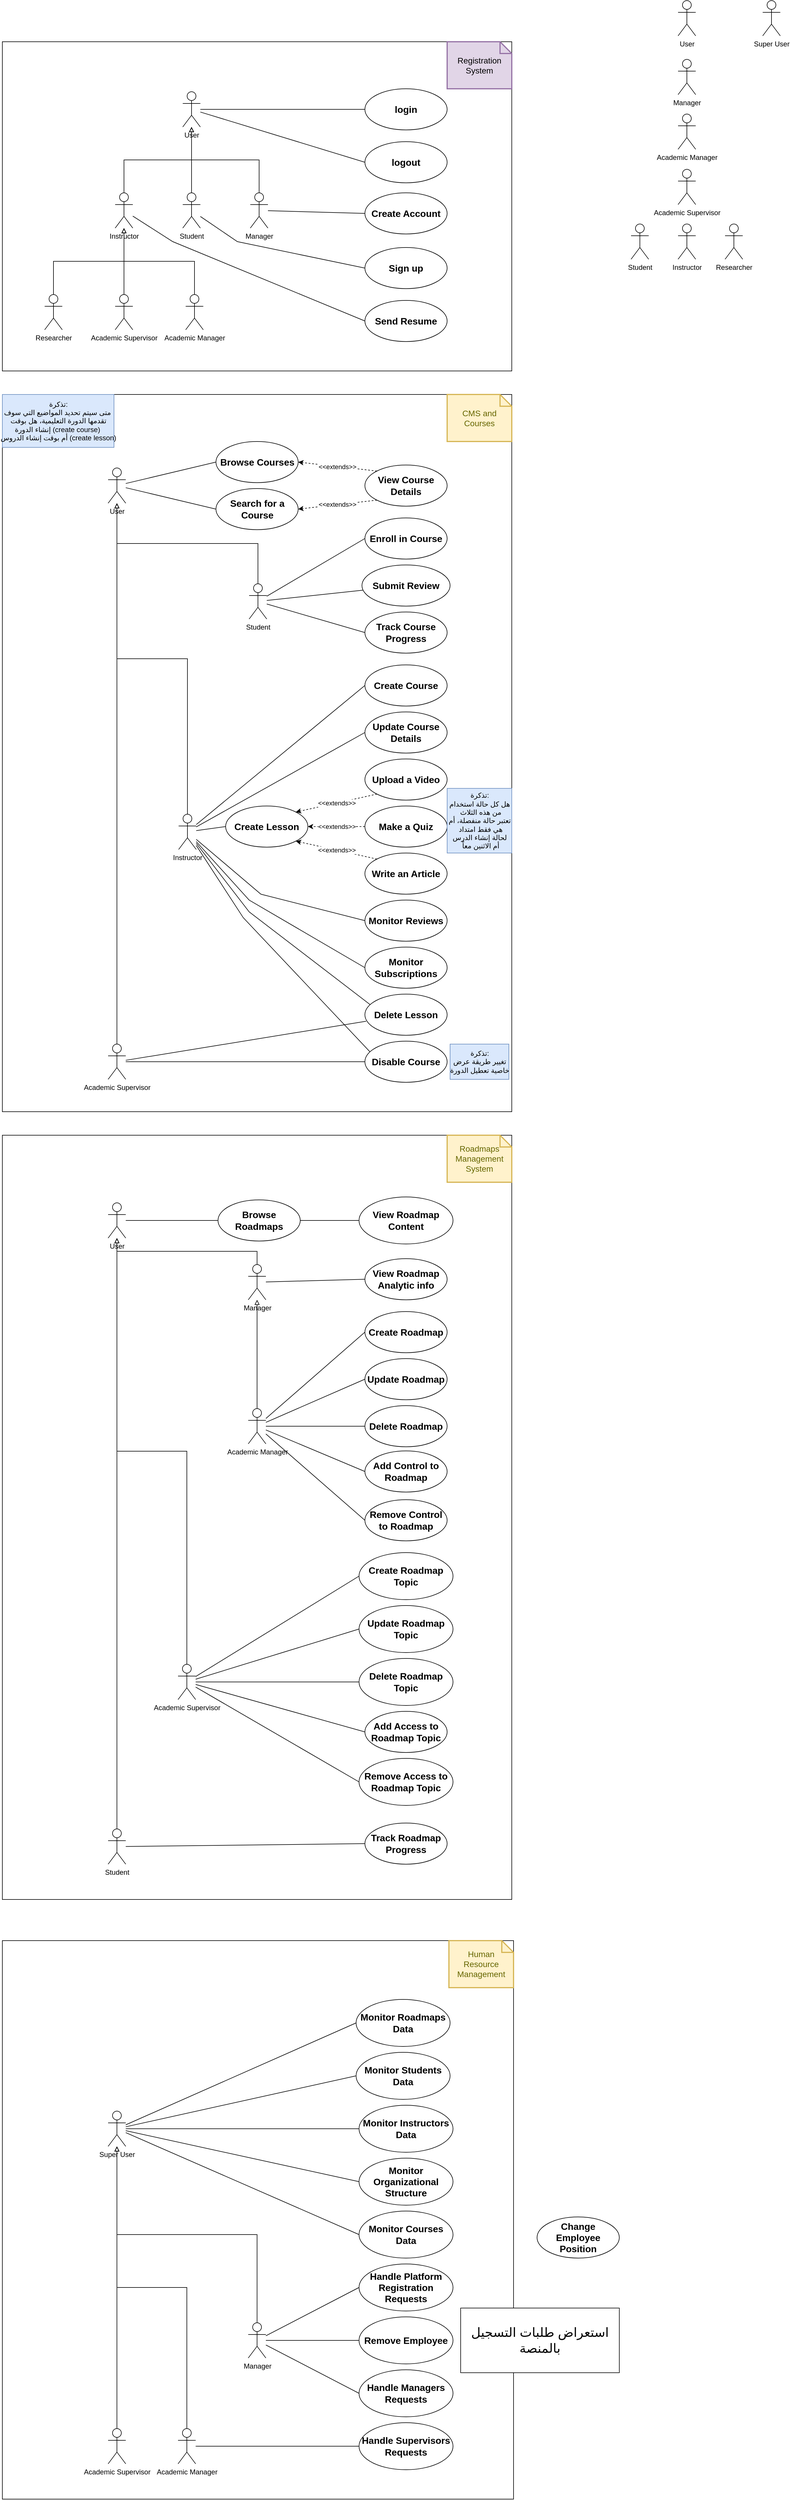 <mxfile version="24.5.5" type="github">
  <diagram name="Page-1" id="ULvkepZrze767ZOHFqph">
    <mxGraphModel dx="3283" dy="1362" grid="1" gridSize="10" guides="1" tooltips="1" connect="1" arrows="1" fold="1" page="1" pageScale="1" pageWidth="827" pageHeight="1169" math="0" shadow="0">
      <root>
        <mxCell id="0" />
        <mxCell id="1" parent="0" />
        <mxCell id="ZqFeVGlqoxZ3mJ63dnHJ-9" value="" style="rounded=0;whiteSpace=wrap;html=1;movable=1;resizable=1;rotatable=1;deletable=1;editable=1;locked=0;connectable=1;" parent="1" vertex="1">
          <mxGeometry x="-880" y="3020" width="867" height="1300" as="geometry" />
        </mxCell>
        <mxCell id="i_-3oUF3Cd-55Z9TrqPK-58" value="" style="rounded=0;whiteSpace=wrap;html=1;movable=1;resizable=1;rotatable=1;deletable=1;editable=1;locked=0;connectable=1;fillColor=none;" parent="1" vertex="1">
          <mxGeometry x="-880" y="1160" width="867" height="560" as="geometry" />
        </mxCell>
        <mxCell id="i_-3oUF3Cd-55Z9TrqPK-59" value="Academic Supervisor" style="shape=umlActor;verticalLabelPosition=bottom;verticalAlign=top;html=1;outlineConnect=0;" parent="1" vertex="1">
          <mxGeometry x="270" y="1377" width="30" height="60" as="geometry" />
        </mxCell>
        <mxCell id="i_-3oUF3Cd-55Z9TrqPK-35" value="login" style="ellipse;whiteSpace=wrap;html=1;fontSize=16;fontStyle=1;flipV=0;" parent="1" vertex="1">
          <mxGeometry x="-263" y="1240" width="140" height="70" as="geometry" />
        </mxCell>
        <mxCell id="i_-3oUF3Cd-55Z9TrqPK-37" value="Sign up" style="ellipse;whiteSpace=wrap;html=1;fontSize=16;fontStyle=1;flipV=0;" parent="1" vertex="1">
          <mxGeometry x="-263" y="1510" width="140" height="70" as="geometry" />
        </mxCell>
        <mxCell id="i_-3oUF3Cd-55Z9TrqPK-39" value="&lt;span data-lucid-content=&quot;{&amp;quot;t&amp;quot;:&amp;quot;Send Resume to Acadamic Manager&amp;quot;,&amp;quot;m&amp;quot;:[]}&quot; data-lucid-type=&quot;application/vnd.lucid.text&quot; style=&quot;font-size: 16px;&quot;&gt;&lt;span style=&quot;font-size: 16px;&quot;&gt;Send Resume&lt;/span&gt;&lt;/span&gt;" style="ellipse;whiteSpace=wrap;html=1;fontSize=16;fontStyle=1;flipV=0;" parent="1" vertex="1">
          <mxGeometry x="-263" y="1600" width="140" height="70" as="geometry" />
        </mxCell>
        <mxCell id="i_-3oUF3Cd-55Z9TrqPK-40" value="logout" style="ellipse;whiteSpace=wrap;html=1;fontSize=16;fontStyle=1;flipV=0;" parent="1" vertex="1">
          <mxGeometry x="-263" y="1330" width="140" height="70" as="geometry" />
        </mxCell>
        <mxCell id="i_-3oUF3Cd-55Z9TrqPK-64" value="Academic Manager" style="shape=umlActor;verticalLabelPosition=bottom;verticalAlign=top;html=1;outlineConnect=0;" parent="1" vertex="1">
          <mxGeometry x="270" y="1283" width="30" height="60" as="geometry" />
        </mxCell>
        <mxCell id="i_-3oUF3Cd-55Z9TrqPK-65" value="Manager" style="shape=umlActor;verticalLabelPosition=bottom;verticalAlign=top;html=1;outlineConnect=0;" parent="1" vertex="1">
          <mxGeometry x="270" y="1190" width="30" height="60" as="geometry" />
        </mxCell>
        <mxCell id="i_-3oUF3Cd-55Z9TrqPK-69" value="Registration System" style="shape=note;strokeWidth=2;fontSize=14;size=20;whiteSpace=wrap;html=1;fillColor=#e1d5e7;strokeColor=#9673a6;" parent="1" vertex="1">
          <mxGeometry x="-123" y="1160" width="110.0" height="80" as="geometry" />
        </mxCell>
        <mxCell id="DrciNlvIPTj5_Hs61lH6-8" style="edgeStyle=none;shape=connector;rounded=0;orthogonalLoop=1;jettySize=auto;html=1;labelBackgroundColor=default;strokeColor=default;align=center;verticalAlign=middle;fontFamily=Helvetica;fontSize=11;fontColor=default;endArrow=none;endFill=0;entryX=0;entryY=0.5;entryDx=0;entryDy=0;" parent="1" source="i_-3oUF3Cd-55Z9TrqPK-72" target="i_-3oUF3Cd-55Z9TrqPK-97" edge="1">
          <mxGeometry relative="1" as="geometry" />
        </mxCell>
        <mxCell id="DrciNlvIPTj5_Hs61lH6-19" style="edgeStyle=orthogonalEdgeStyle;shape=connector;rounded=0;orthogonalLoop=1;jettySize=auto;html=1;exitX=0.5;exitY=0;exitDx=0;exitDy=0;exitPerimeter=0;labelBackgroundColor=default;strokeColor=default;align=center;verticalAlign=middle;fontFamily=Helvetica;fontSize=11;fontColor=default;endArrow=block;endFill=0;" parent="1" source="i_-3oUF3Cd-55Z9TrqPK-72" target="DrciNlvIPTj5_Hs61lH6-2" edge="1">
          <mxGeometry relative="1" as="geometry" />
        </mxCell>
        <mxCell id="DrciNlvIPTj5_Hs61lH6-10" style="edgeStyle=none;shape=connector;rounded=0;orthogonalLoop=1;jettySize=auto;html=1;entryX=0;entryY=0.5;entryDx=0;entryDy=0;labelBackgroundColor=default;strokeColor=default;align=center;verticalAlign=middle;fontFamily=Helvetica;fontSize=11;fontColor=default;endArrow=none;endFill=0;" parent="1" source="i_-3oUF3Cd-55Z9TrqPK-74" target="i_-3oUF3Cd-55Z9TrqPK-39" edge="1">
          <mxGeometry relative="1" as="geometry">
            <Array as="points">
              <mxPoint x="-590" y="1500" />
            </Array>
          </mxGeometry>
        </mxCell>
        <mxCell id="DrciNlvIPTj5_Hs61lH6-17" style="edgeStyle=orthogonalEdgeStyle;shape=connector;rounded=0;orthogonalLoop=1;jettySize=auto;html=1;exitX=0.5;exitY=0;exitDx=0;exitDy=0;exitPerimeter=0;labelBackgroundColor=default;strokeColor=default;align=center;verticalAlign=middle;fontFamily=Helvetica;fontSize=11;fontColor=default;endArrow=block;endFill=0;" parent="1" source="i_-3oUF3Cd-55Z9TrqPK-74" target="DrciNlvIPTj5_Hs61lH6-2" edge="1">
          <mxGeometry relative="1" as="geometry" />
        </mxCell>
        <mxCell id="DrciNlvIPTj5_Hs61lH6-9" style="edgeStyle=none;shape=connector;rounded=0;orthogonalLoop=1;jettySize=auto;html=1;entryX=0;entryY=0.5;entryDx=0;entryDy=0;labelBackgroundColor=default;strokeColor=default;align=center;verticalAlign=middle;fontFamily=Helvetica;fontSize=11;fontColor=default;endArrow=none;endFill=0;" parent="1" source="i_-3oUF3Cd-55Z9TrqPK-76" target="i_-3oUF3Cd-55Z9TrqPK-37" edge="1">
          <mxGeometry relative="1" as="geometry">
            <Array as="points">
              <mxPoint x="-480" y="1500" />
            </Array>
          </mxGeometry>
        </mxCell>
        <mxCell id="DrciNlvIPTj5_Hs61lH6-18" style="edgeStyle=orthogonalEdgeStyle;shape=connector;rounded=0;orthogonalLoop=1;jettySize=auto;html=1;exitX=0.5;exitY=0;exitDx=0;exitDy=0;exitPerimeter=0;labelBackgroundColor=default;strokeColor=default;align=center;verticalAlign=middle;fontFamily=Helvetica;fontSize=11;fontColor=default;endArrow=block;endFill=0;" parent="1" source="i_-3oUF3Cd-55Z9TrqPK-76" target="DrciNlvIPTj5_Hs61lH6-2" edge="1">
          <mxGeometry relative="1" as="geometry" />
        </mxCell>
        <mxCell id="i_-3oUF3Cd-55Z9TrqPK-97" value="Create Account" style="ellipse;whiteSpace=wrap;html=1;fontSize=16;fontStyle=1;flipV=0;" parent="1" vertex="1">
          <mxGeometry x="-263" y="1417" width="140" height="70" as="geometry" />
        </mxCell>
        <mxCell id="DrciNlvIPTj5_Hs61lH6-1" value="User" style="shape=umlActor;verticalLabelPosition=bottom;verticalAlign=top;html=1;outlineConnect=0;" parent="1" vertex="1">
          <mxGeometry x="270" y="1090" width="30" height="60" as="geometry" />
        </mxCell>
        <mxCell id="DrciNlvIPTj5_Hs61lH6-5" style="rounded=0;orthogonalLoop=1;jettySize=auto;html=1;endArrow=none;endFill=0;" parent="1" source="DrciNlvIPTj5_Hs61lH6-2" target="i_-3oUF3Cd-55Z9TrqPK-35" edge="1">
          <mxGeometry relative="1" as="geometry" />
        </mxCell>
        <mxCell id="DrciNlvIPTj5_Hs61lH6-6" style="edgeStyle=none;shape=connector;rounded=0;orthogonalLoop=1;jettySize=auto;html=1;entryX=0;entryY=0.5;entryDx=0;entryDy=0;labelBackgroundColor=default;strokeColor=default;align=center;verticalAlign=middle;fontFamily=Helvetica;fontSize=11;fontColor=default;endArrow=none;endFill=0;" parent="1" source="DrciNlvIPTj5_Hs61lH6-2" target="i_-3oUF3Cd-55Z9TrqPK-40" edge="1">
          <mxGeometry relative="1" as="geometry" />
        </mxCell>
        <mxCell id="DrciNlvIPTj5_Hs61lH6-2" value="User" style="shape=umlActor;verticalLabelPosition=bottom;verticalAlign=top;html=1;outlineConnect=0;" parent="1" vertex="1">
          <mxGeometry x="-573" y="1245" width="30" height="60" as="geometry" />
        </mxCell>
        <mxCell id="DrciNlvIPTj5_Hs61lH6-4" style="edgeStyle=orthogonalEdgeStyle;rounded=0;orthogonalLoop=1;jettySize=auto;html=1;exitX=0.5;exitY=0;exitDx=0;exitDy=0;exitPerimeter=0;endArrow=block;endFill=0;" parent="1" source="i_-3oUF3Cd-55Z9TrqPK-75" target="i_-3oUF3Cd-55Z9TrqPK-74" edge="1">
          <mxGeometry relative="1" as="geometry" />
        </mxCell>
        <mxCell id="DrciNlvIPTj5_Hs61lH6-15" style="edgeStyle=orthogonalEdgeStyle;shape=connector;rounded=0;orthogonalLoop=1;jettySize=auto;html=1;exitX=0.5;exitY=0;exitDx=0;exitDy=0;exitPerimeter=0;labelBackgroundColor=default;strokeColor=default;align=center;verticalAlign=middle;fontFamily=Helvetica;fontSize=11;fontColor=default;endArrow=block;endFill=0;" parent="1" source="i_-3oUF3Cd-55Z9TrqPK-71" target="i_-3oUF3Cd-55Z9TrqPK-74" edge="1">
          <mxGeometry relative="1" as="geometry" />
        </mxCell>
        <mxCell id="DrciNlvIPTj5_Hs61lH6-16" style="edgeStyle=orthogonalEdgeStyle;shape=connector;rounded=0;orthogonalLoop=1;jettySize=auto;html=1;exitX=0.5;exitY=0;exitDx=0;exitDy=0;exitPerimeter=0;labelBackgroundColor=default;strokeColor=default;align=center;verticalAlign=middle;fontFamily=Helvetica;fontSize=11;fontColor=default;endArrow=block;endFill=0;" parent="1" source="i_-3oUF3Cd-55Z9TrqPK-70" target="i_-3oUF3Cd-55Z9TrqPK-74" edge="1">
          <mxGeometry relative="1" as="geometry" />
        </mxCell>
        <mxCell id="DrciNlvIPTj5_Hs61lH6-20" value="" style="group" parent="1" vertex="1" connectable="0">
          <mxGeometry x="-808" y="1590" width="270" height="60" as="geometry" />
        </mxCell>
        <mxCell id="i_-3oUF3Cd-55Z9TrqPK-70" value="Academic Supervisor" style="shape=umlActor;verticalLabelPosition=bottom;verticalAlign=top;html=1;outlineConnect=0;" parent="DrciNlvIPTj5_Hs61lH6-20" vertex="1">
          <mxGeometry x="120" width="30" height="60" as="geometry" />
        </mxCell>
        <mxCell id="i_-3oUF3Cd-55Z9TrqPK-71" value="Academic Manager" style="shape=umlActor;verticalLabelPosition=bottom;verticalAlign=top;html=1;outlineConnect=0;" parent="DrciNlvIPTj5_Hs61lH6-20" vertex="1">
          <mxGeometry x="240" width="30" height="60" as="geometry" />
        </mxCell>
        <mxCell id="i_-3oUF3Cd-55Z9TrqPK-75" value="Researcher" style="shape=umlActor;verticalLabelPosition=bottom;verticalAlign=top;html=1;outlineConnect=0;" parent="DrciNlvIPTj5_Hs61lH6-20" vertex="1">
          <mxGeometry width="30" height="60" as="geometry" />
        </mxCell>
        <mxCell id="i_-3oUF3Cd-55Z9TrqPK-72" value="Manager" style="shape=umlActor;verticalLabelPosition=bottom;verticalAlign=top;html=1;outlineConnect=0;" parent="1" vertex="1">
          <mxGeometry x="-458" y="1417" width="30" height="60" as="geometry" />
        </mxCell>
        <mxCell id="i_-3oUF3Cd-55Z9TrqPK-74" value="Instructor" style="shape=umlActor;verticalLabelPosition=bottom;verticalAlign=top;html=1;outlineConnect=0;" parent="1" vertex="1">
          <mxGeometry x="-688" y="1417" width="30" height="60" as="geometry" />
        </mxCell>
        <mxCell id="i_-3oUF3Cd-55Z9TrqPK-76" value="Student" style="shape=umlActor;verticalLabelPosition=bottom;verticalAlign=top;html=1;outlineConnect=0;" parent="1" vertex="1">
          <mxGeometry x="-573" y="1417" width="30" height="60" as="geometry" />
        </mxCell>
        <mxCell id="Thxcj-0kOySwmjmrB6FI-1" value="" style="rounded=0;whiteSpace=wrap;html=1;movable=1;resizable=1;rotatable=1;deletable=1;editable=1;locked=0;connectable=1;" parent="1" vertex="1">
          <mxGeometry x="-880" y="1760" width="867" height="1220" as="geometry" />
        </mxCell>
        <mxCell id="Thxcj-0kOySwmjmrB6FI-2" value="CMS and Courses" style="shape=note;strokeWidth=2;fontSize=14;size=20;whiteSpace=wrap;html=1;fillColor=#fff2cc;strokeColor=#d6b656;fontColor=#666600;" parent="1" vertex="1">
          <mxGeometry x="-123" y="1760" width="110.0" height="80" as="geometry" />
        </mxCell>
        <mxCell id="Thxcj-0kOySwmjmrB6FI-16" style="rounded=0;orthogonalLoop=1;jettySize=auto;html=1;entryX=0;entryY=0.5;entryDx=0;entryDy=0;endArrow=none;endFill=0;" parent="1" source="Thxcj-0kOySwmjmrB6FI-3" target="Thxcj-0kOySwmjmrB6FI-5" edge="1">
          <mxGeometry relative="1" as="geometry" />
        </mxCell>
        <mxCell id="Thxcj-0kOySwmjmrB6FI-18" style="edgeStyle=none;shape=connector;rounded=0;orthogonalLoop=1;jettySize=auto;html=1;entryX=0;entryY=0.5;entryDx=0;entryDy=0;labelBackgroundColor=default;strokeColor=default;align=center;verticalAlign=middle;fontFamily=Helvetica;fontSize=11;fontColor=default;endArrow=none;endFill=0;" parent="1" source="Thxcj-0kOySwmjmrB6FI-3" target="Thxcj-0kOySwmjmrB6FI-8" edge="1">
          <mxGeometry relative="1" as="geometry" />
        </mxCell>
        <mxCell id="Thxcj-0kOySwmjmrB6FI-3" value="User" style="shape=umlActor;verticalLabelPosition=bottom;verticalAlign=top;html=1;outlineConnect=0;" parent="1" vertex="1">
          <mxGeometry x="-700" y="1885" width="30" height="60" as="geometry" />
        </mxCell>
        <mxCell id="i_-3oUF3Cd-55Z9TrqPK-61" value="Instructor" style="shape=umlActor;verticalLabelPosition=bottom;verticalAlign=top;html=1;outlineConnect=0;" parent="1" vertex="1">
          <mxGeometry x="270" y="1470" width="30" height="60" as="geometry" />
        </mxCell>
        <mxCell id="i_-3oUF3Cd-55Z9TrqPK-62" value="Researcher" style="shape=umlActor;verticalLabelPosition=bottom;verticalAlign=top;html=1;outlineConnect=0;" parent="1" vertex="1">
          <mxGeometry x="350" y="1470" width="30" height="60" as="geometry" />
        </mxCell>
        <mxCell id="i_-3oUF3Cd-55Z9TrqPK-63" value="Student" style="shape=umlActor;verticalLabelPosition=bottom;verticalAlign=top;html=1;outlineConnect=0;" parent="1" vertex="1">
          <mxGeometry x="190" y="1470" width="30" height="60" as="geometry" />
        </mxCell>
        <mxCell id="Thxcj-0kOySwmjmrB6FI-7" style="edgeStyle=elbowEdgeStyle;rounded=0;orthogonalLoop=1;jettySize=auto;html=1;endArrow=block;endFill=0;elbow=vertical;" parent="1" source="Thxcj-0kOySwmjmrB6FI-4" target="Thxcj-0kOySwmjmrB6FI-3" edge="1">
          <mxGeometry relative="1" as="geometry" />
        </mxCell>
        <mxCell id="Thxcj-0kOySwmjmrB6FI-21" style="edgeStyle=none;shape=connector;rounded=0;orthogonalLoop=1;jettySize=auto;html=1;entryX=0;entryY=0.5;entryDx=0;entryDy=0;labelBackgroundColor=default;strokeColor=default;align=center;verticalAlign=middle;fontFamily=Helvetica;fontSize=11;fontColor=default;endArrow=none;endFill=0;" parent="1" source="Thxcj-0kOySwmjmrB6FI-4" target="Thxcj-0kOySwmjmrB6FI-11" edge="1">
          <mxGeometry relative="1" as="geometry" />
        </mxCell>
        <mxCell id="Thxcj-0kOySwmjmrB6FI-22" style="edgeStyle=none;shape=connector;rounded=0;orthogonalLoop=1;jettySize=auto;html=1;labelBackgroundColor=default;strokeColor=default;align=center;verticalAlign=middle;fontFamily=Helvetica;fontSize=11;fontColor=default;endArrow=none;endFill=0;" parent="1" source="Thxcj-0kOySwmjmrB6FI-4" target="Thxcj-0kOySwmjmrB6FI-13" edge="1">
          <mxGeometry relative="1" as="geometry" />
        </mxCell>
        <mxCell id="Thxcj-0kOySwmjmrB6FI-23" style="edgeStyle=none;shape=connector;rounded=0;orthogonalLoop=1;jettySize=auto;html=1;entryX=0;entryY=0.5;entryDx=0;entryDy=0;labelBackgroundColor=default;strokeColor=default;align=center;verticalAlign=middle;fontFamily=Helvetica;fontSize=11;fontColor=default;endArrow=none;endFill=0;" parent="1" source="Thxcj-0kOySwmjmrB6FI-4" target="Thxcj-0kOySwmjmrB6FI-12" edge="1">
          <mxGeometry relative="1" as="geometry" />
        </mxCell>
        <mxCell id="Thxcj-0kOySwmjmrB6FI-4" value="Student" style="shape=umlActor;verticalLabelPosition=bottom;verticalAlign=top;html=1;outlineConnect=0;" parent="1" vertex="1">
          <mxGeometry x="-460" y="2082" width="30" height="60" as="geometry" />
        </mxCell>
        <mxCell id="Thxcj-0kOySwmjmrB6FI-24" value="&amp;lt;&amp;lt;extends&amp;gt;&amp;gt;" style="edgeStyle=none;shape=connector;rounded=0;orthogonalLoop=1;jettySize=auto;html=1;exitX=0;exitY=1;exitDx=0;exitDy=0;entryX=1;entryY=0.5;entryDx=0;entryDy=0;labelBackgroundColor=default;strokeColor=default;align=center;verticalAlign=middle;fontFamily=Helvetica;fontSize=11;fontColor=default;endArrow=classic;endFill=1;dashed=1;" parent="1" source="Thxcj-0kOySwmjmrB6FI-9" target="Thxcj-0kOySwmjmrB6FI-8" edge="1">
          <mxGeometry relative="1" as="geometry" />
        </mxCell>
        <mxCell id="Thxcj-0kOySwmjmrB6FI-25" value="&amp;lt;&amp;lt;extends&amp;gt;&amp;gt;" style="edgeStyle=none;shape=connector;rounded=0;orthogonalLoop=1;jettySize=auto;html=1;exitX=0;exitY=0;exitDx=0;exitDy=0;entryX=1;entryY=0.5;entryDx=0;entryDy=0;labelBackgroundColor=default;strokeColor=default;align=center;verticalAlign=middle;fontFamily=Helvetica;fontSize=11;fontColor=default;endArrow=classic;endFill=1;dashed=1;startArrow=none;startFill=0;" parent="1" source="Thxcj-0kOySwmjmrB6FI-9" target="Thxcj-0kOySwmjmrB6FI-5" edge="1">
          <mxGeometry relative="1" as="geometry" />
        </mxCell>
        <mxCell id="Thxcj-0kOySwmjmrB6FI-9" value="View Course Details" style="ellipse;whiteSpace=wrap;html=1;fontSize=16;fontStyle=1;flipV=0;" parent="1" vertex="1">
          <mxGeometry x="-263" y="1880" width="140" height="70" as="geometry" />
        </mxCell>
        <mxCell id="Thxcj-0kOySwmjmrB6FI-11" value="Enroll in Course" style="ellipse;whiteSpace=wrap;html=1;fontSize=16;fontStyle=1;flipV=0;" parent="1" vertex="1">
          <mxGeometry x="-263" y="1970" width="140" height="70" as="geometry" />
        </mxCell>
        <mxCell id="Thxcj-0kOySwmjmrB6FI-12" value="Track Course Progress" style="ellipse;whiteSpace=wrap;html=1;fontSize=16;fontStyle=1;flipV=0;" parent="1" vertex="1">
          <mxGeometry x="-263" y="2130" width="140" height="70" as="geometry" />
        </mxCell>
        <mxCell id="Thxcj-0kOySwmjmrB6FI-13" value="Submit Review" style="ellipse;whiteSpace=wrap;html=1;fontSize=16;fontStyle=1;flipV=0;" parent="1" vertex="1">
          <mxGeometry x="-268" y="2050" width="150" height="70" as="geometry" />
        </mxCell>
        <mxCell id="Thxcj-0kOySwmjmrB6FI-27" value="Track Roadmap Progress" style="ellipse;whiteSpace=wrap;html=1;fontSize=16;fontStyle=1;flipV=0;" parent="1" vertex="1">
          <mxGeometry x="-263" y="4190" width="140" height="70" as="geometry" />
        </mxCell>
        <mxCell id="Thxcj-0kOySwmjmrB6FI-5" value="Browse Courses" style="ellipse;whiteSpace=wrap;html=1;fontSize=16;fontStyle=1;flipV=0;" parent="1" vertex="1">
          <mxGeometry x="-516.5" y="1840" width="140" height="70" as="geometry" />
        </mxCell>
        <mxCell id="Thxcj-0kOySwmjmrB6FI-6" value="Browse Roadmaps" style="ellipse;whiteSpace=wrap;html=1;fontSize=16;fontStyle=1;flipV=0;" parent="1" vertex="1">
          <mxGeometry x="-513" y="3130" width="140" height="70" as="geometry" />
        </mxCell>
        <mxCell id="Thxcj-0kOySwmjmrB6FI-8" value="Search for a Course" style="ellipse;whiteSpace=wrap;html=1;fontSize=16;fontStyle=1;flipV=0;" parent="1" vertex="1">
          <mxGeometry x="-516.5" y="1920" width="140" height="70" as="geometry" />
        </mxCell>
        <mxCell id="ZqFeVGlqoxZ3mJ63dnHJ-30" style="edgeStyle=none;rounded=0;orthogonalLoop=1;jettySize=auto;html=1;exitX=0;exitY=0.5;exitDx=0;exitDy=0;entryX=1;entryY=0.5;entryDx=0;entryDy=0;strokeColor=default;align=center;verticalAlign=middle;fontFamily=Helvetica;fontSize=11;fontColor=default;labelBackgroundColor=default;endArrow=none;endFill=0;" parent="1" source="Thxcj-0kOySwmjmrB6FI-10" target="Thxcj-0kOySwmjmrB6FI-6" edge="1">
          <mxGeometry relative="1" as="geometry" />
        </mxCell>
        <mxCell id="Thxcj-0kOySwmjmrB6FI-10" value="View Roadmap Content" style="ellipse;whiteSpace=wrap;html=1;fontSize=16;fontStyle=1;flipV=0;" parent="1" vertex="1">
          <mxGeometry x="-273" y="3125" width="160" height="80" as="geometry" />
        </mxCell>
        <mxCell id="SsyNwTXFl7cwY3cagVeU-4" style="edgeStyle=elbowEdgeStyle;rounded=0;orthogonalLoop=1;jettySize=auto;html=1;endArrow=block;endFill=0;elbow=vertical;" parent="1" source="SsyNwTXFl7cwY3cagVeU-2" target="Thxcj-0kOySwmjmrB6FI-3" edge="1">
          <mxGeometry relative="1" as="geometry" />
        </mxCell>
        <mxCell id="SsyNwTXFl7cwY3cagVeU-14" style="edgeStyle=none;rounded=0;orthogonalLoop=1;jettySize=auto;html=1;entryX=0;entryY=0.5;entryDx=0;entryDy=0;strokeColor=default;align=center;verticalAlign=middle;fontFamily=Helvetica;fontSize=11;fontColor=default;labelBackgroundColor=default;endArrow=none;endFill=0;" parent="1" source="SsyNwTXFl7cwY3cagVeU-2" target="SsyNwTXFl7cwY3cagVeU-5" edge="1">
          <mxGeometry relative="1" as="geometry" />
        </mxCell>
        <mxCell id="SsyNwTXFl7cwY3cagVeU-15" style="edgeStyle=none;rounded=0;orthogonalLoop=1;jettySize=auto;html=1;entryX=0;entryY=0.5;entryDx=0;entryDy=0;strokeColor=default;align=center;verticalAlign=middle;fontFamily=Helvetica;fontSize=11;fontColor=default;labelBackgroundColor=default;endArrow=none;endFill=0;" parent="1" source="SsyNwTXFl7cwY3cagVeU-2" target="SsyNwTXFl7cwY3cagVeU-6" edge="1">
          <mxGeometry relative="1" as="geometry" />
        </mxCell>
        <mxCell id="SsyNwTXFl7cwY3cagVeU-16" style="edgeStyle=none;rounded=0;orthogonalLoop=1;jettySize=auto;html=1;entryX=0;entryY=0.5;entryDx=0;entryDy=0;strokeColor=default;align=center;verticalAlign=middle;fontFamily=Helvetica;fontSize=11;fontColor=default;labelBackgroundColor=default;endArrow=none;endFill=0;" parent="1" source="SsyNwTXFl7cwY3cagVeU-2" target="SsyNwTXFl7cwY3cagVeU-8" edge="1">
          <mxGeometry relative="1" as="geometry" />
        </mxCell>
        <mxCell id="SsyNwTXFl7cwY3cagVeU-23" style="edgeStyle=none;rounded=0;orthogonalLoop=1;jettySize=auto;html=1;entryX=0.079;entryY=0.278;entryDx=0;entryDy=0;strokeColor=default;align=center;verticalAlign=middle;fontFamily=Helvetica;fontSize=11;fontColor=default;labelBackgroundColor=default;endArrow=none;endFill=0;entryPerimeter=0;" parent="1" source="SsyNwTXFl7cwY3cagVeU-2" target="SsyNwTXFl7cwY3cagVeU-21" edge="1">
          <mxGeometry relative="1" as="geometry">
            <Array as="points">
              <mxPoint x="-460" y="2640" />
            </Array>
          </mxGeometry>
        </mxCell>
        <mxCell id="SsyNwTXFl7cwY3cagVeU-24" style="edgeStyle=none;rounded=0;orthogonalLoop=1;jettySize=auto;html=1;entryX=0.064;entryY=0.264;entryDx=0;entryDy=0;strokeColor=default;align=center;verticalAlign=middle;fontFamily=Helvetica;fontSize=11;fontColor=default;labelBackgroundColor=default;endArrow=none;endFill=0;entryPerimeter=0;" parent="1" source="SsyNwTXFl7cwY3cagVeU-2" target="SsyNwTXFl7cwY3cagVeU-22" edge="1">
          <mxGeometry relative="1" as="geometry">
            <Array as="points">
              <mxPoint x="-470" y="2650" />
            </Array>
          </mxGeometry>
        </mxCell>
        <mxCell id="e3IZbAAoqiBYLZkuRrg6-1" style="rounded=0;orthogonalLoop=1;jettySize=auto;html=1;entryX=0;entryY=0.5;entryDx=0;entryDy=0;endArrow=none;endFill=0;" parent="1" source="SsyNwTXFl7cwY3cagVeU-2" target="oZLNIOdMeCVHFcoXMiUh-12" edge="1">
          <mxGeometry relative="1" as="geometry">
            <Array as="points">
              <mxPoint x="-460" y="2620" />
            </Array>
          </mxGeometry>
        </mxCell>
        <mxCell id="e3IZbAAoqiBYLZkuRrg6-2" style="edgeStyle=none;rounded=0;orthogonalLoop=1;jettySize=auto;html=1;entryX=0;entryY=0.5;entryDx=0;entryDy=0;strokeColor=default;align=center;verticalAlign=middle;fontFamily=Helvetica;fontSize=11;fontColor=default;labelBackgroundColor=default;endArrow=none;endFill=0;" parent="1" source="SsyNwTXFl7cwY3cagVeU-2" target="oZLNIOdMeCVHFcoXMiUh-13" edge="1">
          <mxGeometry relative="1" as="geometry">
            <Array as="points">
              <mxPoint x="-440" y="2610" />
            </Array>
          </mxGeometry>
        </mxCell>
        <mxCell id="SsyNwTXFl7cwY3cagVeU-2" value="Instructor" style="shape=umlActor;verticalLabelPosition=bottom;verticalAlign=top;html=1;outlineConnect=0;container=0;" parent="1" vertex="1">
          <mxGeometry x="-580" y="2474" width="30" height="60" as="geometry" />
        </mxCell>
        <mxCell id="SsyNwTXFl7cwY3cagVeU-8" value="Create Lesson" style="ellipse;whiteSpace=wrap;html=1;fontSize=16;fontStyle=1;flipV=0;" parent="1" vertex="1">
          <mxGeometry x="-500" y="2460" width="140" height="70" as="geometry" />
        </mxCell>
        <mxCell id="SsyNwTXFl7cwY3cagVeU-5" value="Create Course" style="ellipse;whiteSpace=wrap;html=1;fontSize=16;fontStyle=1;flipV=0;" parent="1" vertex="1">
          <mxGeometry x="-263" y="2220" width="140" height="70" as="geometry" />
        </mxCell>
        <mxCell id="SsyNwTXFl7cwY3cagVeU-6" value="Update Course Details" style="ellipse;whiteSpace=wrap;html=1;fontSize=16;fontStyle=1;flipV=0;" parent="1" vertex="1">
          <mxGeometry x="-263" y="2300" width="140" height="70" as="geometry" />
        </mxCell>
        <mxCell id="SsyNwTXFl7cwY3cagVeU-7" value="Upload a Video" style="ellipse;whiteSpace=wrap;html=1;fontSize=16;fontStyle=1;flipV=0;" parent="1" vertex="1">
          <mxGeometry x="-263" y="2380" width="140" height="70" as="geometry" />
        </mxCell>
        <mxCell id="SsyNwTXFl7cwY3cagVeU-9" value="Make a Quiz" style="ellipse;whiteSpace=wrap;html=1;fontSize=16;fontStyle=1;flipV=0;" parent="1" vertex="1">
          <mxGeometry x="-263" y="2460" width="140" height="70" as="geometry" />
        </mxCell>
        <mxCell id="SsyNwTXFl7cwY3cagVeU-10" value="Write an Article" style="ellipse;whiteSpace=wrap;html=1;fontSize=16;fontStyle=1;flipV=0;" parent="1" vertex="1">
          <mxGeometry x="-263" y="2540" width="140" height="70" as="geometry" />
        </mxCell>
        <mxCell id="SsyNwTXFl7cwY3cagVeU-11" value="&amp;lt;&amp;lt;extends&amp;gt;&amp;gt;" style="rounded=0;orthogonalLoop=1;jettySize=auto;html=1;exitX=0;exitY=1;exitDx=0;exitDy=0;entryX=1;entryY=0;entryDx=0;entryDy=0;endArrow=classic;endFill=1;dashed=1;" parent="1" source="SsyNwTXFl7cwY3cagVeU-7" target="SsyNwTXFl7cwY3cagVeU-8" edge="1">
          <mxGeometry relative="1" as="geometry" />
        </mxCell>
        <mxCell id="SsyNwTXFl7cwY3cagVeU-12" value="&amp;lt;&amp;lt;extends&amp;gt;&amp;gt;" style="edgeStyle=none;rounded=0;orthogonalLoop=1;jettySize=auto;html=1;exitX=0;exitY=0.5;exitDx=0;exitDy=0;entryX=1;entryY=0.5;entryDx=0;entryDy=0;strokeColor=default;align=center;verticalAlign=middle;fontFamily=Helvetica;fontSize=11;fontColor=default;labelBackgroundColor=default;endArrow=classic;endFill=1;dashed=1;" parent="1" source="SsyNwTXFl7cwY3cagVeU-9" target="SsyNwTXFl7cwY3cagVeU-8" edge="1">
          <mxGeometry x="-0.005" relative="1" as="geometry">
            <mxPoint as="offset" />
          </mxGeometry>
        </mxCell>
        <mxCell id="SsyNwTXFl7cwY3cagVeU-13" value="&amp;lt;&amp;lt;extends&amp;gt;&amp;gt;" style="edgeStyle=none;rounded=0;orthogonalLoop=1;jettySize=auto;html=1;exitX=0;exitY=0;exitDx=0;exitDy=0;entryX=1;entryY=1;entryDx=0;entryDy=0;strokeColor=default;align=center;verticalAlign=middle;fontFamily=Helvetica;fontSize=11;fontColor=default;labelBackgroundColor=default;endArrow=classic;endFill=1;dashed=1;" parent="1" source="SsyNwTXFl7cwY3cagVeU-10" target="SsyNwTXFl7cwY3cagVeU-8" edge="1">
          <mxGeometry relative="1" as="geometry" />
        </mxCell>
        <mxCell id="SsyNwTXFl7cwY3cagVeU-21" value="Delete Lesson" style="ellipse;whiteSpace=wrap;html=1;fontSize=16;fontStyle=1;flipV=0;" parent="1" vertex="1">
          <mxGeometry x="-263" y="2780" width="140" height="70" as="geometry" />
        </mxCell>
        <mxCell id="SsyNwTXFl7cwY3cagVeU-22" value="Disable Course" style="ellipse;whiteSpace=wrap;html=1;fontSize=16;fontStyle=1;flipV=0;" parent="1" vertex="1">
          <mxGeometry x="-263" y="2860" width="140" height="70" as="geometry" />
        </mxCell>
        <mxCell id="ZqFeVGlqoxZ3mJ63dnHJ-1" value="تذكرة:&lt;br&gt;متى سيتم تحديد المواضيع التي سوف&amp;nbsp;&lt;div&gt;تقدمها الدورة التعليمية، هل بوقت&lt;/div&gt;&lt;div&gt;&lt;span style=&quot;background-color: initial;&quot;&gt;إنشاء الدورة (create course)&amp;nbsp;&lt;br&gt;أم بوقت إنشاء الدروس (create lesson)&lt;/span&gt;&lt;/div&gt;" style="text;html=1;align=center;verticalAlign=middle;resizable=0;points=[];autosize=1;strokeColor=#6c8ebf;fillColor=#dae8fc;" parent="1" vertex="1">
          <mxGeometry x="-880" y="1760" width="190" height="90" as="geometry" />
        </mxCell>
        <mxCell id="ZqFeVGlqoxZ3mJ63dnHJ-2" value="تذكرة:&lt;br&gt;تغيير طريقة عرض &lt;br&gt;خاصية&amp;nbsp;تعطيل الدورة" style="text;html=1;align=center;verticalAlign=middle;resizable=0;points=[];autosize=1;strokeColor=#6c8ebf;fillColor=#dae8fc;" parent="1" vertex="1">
          <mxGeometry x="-118" y="2865" width="100" height="60" as="geometry" />
        </mxCell>
        <mxCell id="ZqFeVGlqoxZ3mJ63dnHJ-5" style="edgeStyle=orthogonalEdgeStyle;rounded=0;orthogonalLoop=1;jettySize=auto;html=1;entryX=0;entryY=0.5;entryDx=0;entryDy=0;endArrow=none;endFill=0;" parent="1" source="ZqFeVGlqoxZ3mJ63dnHJ-4" target="SsyNwTXFl7cwY3cagVeU-22" edge="1">
          <mxGeometry relative="1" as="geometry" />
        </mxCell>
        <mxCell id="ZqFeVGlqoxZ3mJ63dnHJ-6" style="edgeStyle=elbowEdgeStyle;rounded=0;orthogonalLoop=1;jettySize=auto;html=1;endArrow=block;endFill=0;elbow=vertical;" parent="1" source="ZqFeVGlqoxZ3mJ63dnHJ-4" target="Thxcj-0kOySwmjmrB6FI-3" edge="1">
          <mxGeometry relative="1" as="geometry" />
        </mxCell>
        <mxCell id="ZqFeVGlqoxZ3mJ63dnHJ-4" value="Academic Supervisor" style="shape=umlActor;verticalLabelPosition=bottom;verticalAlign=top;html=1;outlineConnect=0;" parent="1" vertex="1">
          <mxGeometry x="-700" y="2865" width="30" height="60" as="geometry" />
        </mxCell>
        <mxCell id="ZqFeVGlqoxZ3mJ63dnHJ-7" value="تذكرة:&lt;br&gt;هل كل حالة استخدام&lt;br&gt;&amp;nbsp;من هذه الثلاث&lt;br&gt;تعتبر حالة&amp;nbsp;منفصلة، أم&lt;br&gt;&amp;nbsp;هي فقط امتداد&lt;br&gt;لحالة إنشاء الدرس&lt;br&gt;&amp;nbsp;أم&amp;nbsp;الاثنين معاً" style="text;html=1;align=center;verticalAlign=middle;resizable=0;points=[];autosize=1;strokeColor=#6c8ebf;fillColor=#dae8fc;" parent="1" vertex="1">
          <mxGeometry x="-123" y="2430" width="110" height="110" as="geometry" />
        </mxCell>
        <mxCell id="ZqFeVGlqoxZ3mJ63dnHJ-8" value="Roadmaps Management System" style="shape=note;strokeWidth=2;fontSize=14;size=20;whiteSpace=wrap;html=1;fillColor=#fff2cc;strokeColor=#d6b656;fontColor=#666600;" parent="1" vertex="1">
          <mxGeometry x="-123" y="3020" width="110.0" height="80" as="geometry" />
        </mxCell>
        <mxCell id="ZqFeVGlqoxZ3mJ63dnHJ-28" style="rounded=0;orthogonalLoop=1;jettySize=auto;html=1;endArrow=none;endFill=0;" parent="1" source="ZqFeVGlqoxZ3mJ63dnHJ-10" target="Thxcj-0kOySwmjmrB6FI-6" edge="1">
          <mxGeometry relative="1" as="geometry" />
        </mxCell>
        <mxCell id="ZqFeVGlqoxZ3mJ63dnHJ-10" value="User" style="shape=umlActor;verticalLabelPosition=bottom;verticalAlign=top;html=1;outlineConnect=0;" parent="1" vertex="1">
          <mxGeometry x="-700" y="3135" width="30" height="60" as="geometry" />
        </mxCell>
        <mxCell id="ZqFeVGlqoxZ3mJ63dnHJ-11" value="Create Roadmap" style="ellipse;whiteSpace=wrap;html=1;fontSize=16;fontStyle=1;flipV=0;" parent="1" vertex="1">
          <mxGeometry x="-263" y="3320" width="140" height="70" as="geometry" />
        </mxCell>
        <mxCell id="ZqFeVGlqoxZ3mJ63dnHJ-12" value="Delete Roadmap" style="ellipse;whiteSpace=wrap;html=1;fontSize=16;fontStyle=1;flipV=0;" parent="1" vertex="1">
          <mxGeometry x="-263" y="3480" width="140" height="70" as="geometry" />
        </mxCell>
        <mxCell id="ZqFeVGlqoxZ3mJ63dnHJ-13" value="Update Roadmap" style="ellipse;whiteSpace=wrap;html=1;fontSize=16;fontStyle=1;flipV=0;" parent="1" vertex="1">
          <mxGeometry x="-263" y="3400" width="140" height="70" as="geometry" />
        </mxCell>
        <mxCell id="ZqFeVGlqoxZ3mJ63dnHJ-19" value="Update Roadmap Topic" style="ellipse;whiteSpace=wrap;html=1;fontSize=16;fontStyle=1;flipV=0;" parent="1" vertex="1">
          <mxGeometry x="-273" y="3820" width="160" height="80" as="geometry" />
        </mxCell>
        <mxCell id="ZqFeVGlqoxZ3mJ63dnHJ-20" value="Create Roadmap Topic" style="ellipse;whiteSpace=wrap;html=1;fontSize=16;fontStyle=1;flipV=0;" parent="1" vertex="1">
          <mxGeometry x="-273" y="3730" width="160" height="80" as="geometry" />
        </mxCell>
        <mxCell id="ZqFeVGlqoxZ3mJ63dnHJ-21" value="Delete Roadmap Topic" style="ellipse;whiteSpace=wrap;html=1;fontSize=16;fontStyle=1;flipV=0;" parent="1" vertex="1">
          <mxGeometry x="-273" y="3910" width="160" height="80" as="geometry" />
        </mxCell>
        <mxCell id="ZqFeVGlqoxZ3mJ63dnHJ-22" value="Add Control to Roadmap" style="ellipse;whiteSpace=wrap;html=1;fontSize=16;fontStyle=1;flipV=0;" parent="1" vertex="1">
          <mxGeometry x="-263" y="3557" width="140" height="70" as="geometry" />
        </mxCell>
        <mxCell id="ZqFeVGlqoxZ3mJ63dnHJ-23" value="Remove Control to Roadmap" style="ellipse;whiteSpace=wrap;html=1;fontSize=16;fontStyle=1;flipV=0;" parent="1" vertex="1">
          <mxGeometry x="-263" y="3640" width="140" height="70" as="geometry" />
        </mxCell>
        <mxCell id="ZqFeVGlqoxZ3mJ63dnHJ-24" value="Add Access to Roadmap Topic" style="ellipse;whiteSpace=wrap;html=1;fontSize=16;fontStyle=1;flipV=0;" parent="1" vertex="1">
          <mxGeometry x="-263" y="4000" width="140" height="70" as="geometry" />
        </mxCell>
        <mxCell id="ZqFeVGlqoxZ3mJ63dnHJ-26" value="Remove Access to Roadmap Topic" style="ellipse;whiteSpace=wrap;html=1;fontSize=16;fontStyle=1;flipV=0;" parent="1" vertex="1">
          <mxGeometry x="-273" y="4080" width="160" height="80" as="geometry" />
        </mxCell>
        <mxCell id="ZqFeVGlqoxZ3mJ63dnHJ-27" value="View Roadmap Analytic info" style="ellipse;whiteSpace=wrap;html=1;fontSize=16;fontStyle=1;flipV=0;" parent="1" vertex="1">
          <mxGeometry x="-263" y="3230" width="140" height="70" as="geometry" />
        </mxCell>
        <mxCell id="ZqFeVGlqoxZ3mJ63dnHJ-32" style="edgeStyle=none;rounded=0;orthogonalLoop=1;jettySize=auto;html=1;entryX=0;entryY=0.5;entryDx=0;entryDy=0;strokeColor=default;align=center;verticalAlign=middle;fontFamily=Helvetica;fontSize=11;fontColor=default;labelBackgroundColor=default;endArrow=none;endFill=0;" parent="1" source="ZqFeVGlqoxZ3mJ63dnHJ-31" target="Thxcj-0kOySwmjmrB6FI-27" edge="1">
          <mxGeometry relative="1" as="geometry" />
        </mxCell>
        <mxCell id="ZqFeVGlqoxZ3mJ63dnHJ-54" style="edgeStyle=elbowEdgeStyle;rounded=0;orthogonalLoop=1;jettySize=auto;elbow=vertical;html=1;strokeColor=default;align=center;verticalAlign=middle;fontFamily=Helvetica;fontSize=11;fontColor=default;labelBackgroundColor=default;endArrow=block;endFill=0;" parent="1" source="ZqFeVGlqoxZ3mJ63dnHJ-31" target="ZqFeVGlqoxZ3mJ63dnHJ-10" edge="1">
          <mxGeometry relative="1" as="geometry" />
        </mxCell>
        <mxCell id="ZqFeVGlqoxZ3mJ63dnHJ-31" value="Student" style="shape=umlActor;verticalLabelPosition=bottom;verticalAlign=top;html=1;outlineConnect=0;" parent="1" vertex="1">
          <mxGeometry x="-700" y="4200" width="30" height="60" as="geometry" />
        </mxCell>
        <mxCell id="ZqFeVGlqoxZ3mJ63dnHJ-36" style="edgeStyle=none;rounded=0;orthogonalLoop=1;jettySize=auto;html=1;entryX=0;entryY=0.5;entryDx=0;entryDy=0;strokeColor=default;align=center;verticalAlign=middle;fontFamily=Helvetica;fontSize=11;fontColor=default;labelBackgroundColor=default;endArrow=none;endFill=0;" parent="1" source="ZqFeVGlqoxZ3mJ63dnHJ-34" target="ZqFeVGlqoxZ3mJ63dnHJ-11" edge="1">
          <mxGeometry relative="1" as="geometry" />
        </mxCell>
        <mxCell id="ZqFeVGlqoxZ3mJ63dnHJ-37" style="edgeStyle=none;rounded=0;orthogonalLoop=1;jettySize=auto;html=1;entryX=0;entryY=0.5;entryDx=0;entryDy=0;strokeColor=default;align=center;verticalAlign=middle;fontFamily=Helvetica;fontSize=11;fontColor=default;labelBackgroundColor=default;endArrow=none;endFill=0;" parent="1" source="ZqFeVGlqoxZ3mJ63dnHJ-34" target="ZqFeVGlqoxZ3mJ63dnHJ-13" edge="1">
          <mxGeometry relative="1" as="geometry" />
        </mxCell>
        <mxCell id="ZqFeVGlqoxZ3mJ63dnHJ-38" style="edgeStyle=none;rounded=0;orthogonalLoop=1;jettySize=auto;html=1;entryX=0;entryY=0.5;entryDx=0;entryDy=0;strokeColor=default;align=center;verticalAlign=middle;fontFamily=Helvetica;fontSize=11;fontColor=default;labelBackgroundColor=default;endArrow=none;endFill=0;" parent="1" source="ZqFeVGlqoxZ3mJ63dnHJ-34" target="ZqFeVGlqoxZ3mJ63dnHJ-12" edge="1">
          <mxGeometry relative="1" as="geometry" />
        </mxCell>
        <mxCell id="ZqFeVGlqoxZ3mJ63dnHJ-39" style="edgeStyle=none;rounded=0;orthogonalLoop=1;jettySize=auto;html=1;entryX=0;entryY=0.5;entryDx=0;entryDy=0;strokeColor=default;align=center;verticalAlign=middle;fontFamily=Helvetica;fontSize=11;fontColor=default;labelBackgroundColor=default;endArrow=none;endFill=0;" parent="1" source="ZqFeVGlqoxZ3mJ63dnHJ-34" target="ZqFeVGlqoxZ3mJ63dnHJ-22" edge="1">
          <mxGeometry relative="1" as="geometry" />
        </mxCell>
        <mxCell id="ZqFeVGlqoxZ3mJ63dnHJ-40" style="edgeStyle=none;rounded=0;orthogonalLoop=1;jettySize=auto;html=1;entryX=0;entryY=0.5;entryDx=0;entryDy=0;strokeColor=default;align=center;verticalAlign=middle;fontFamily=Helvetica;fontSize=11;fontColor=default;labelBackgroundColor=default;endArrow=none;endFill=0;" parent="1" source="ZqFeVGlqoxZ3mJ63dnHJ-34" target="ZqFeVGlqoxZ3mJ63dnHJ-23" edge="1">
          <mxGeometry relative="1" as="geometry" />
        </mxCell>
        <mxCell id="ZqFeVGlqoxZ3mJ63dnHJ-51" style="edgeStyle=elbowEdgeStyle;rounded=0;orthogonalLoop=1;jettySize=auto;html=1;strokeColor=default;align=center;verticalAlign=middle;fontFamily=Helvetica;fontSize=11;fontColor=default;labelBackgroundColor=default;endArrow=block;endFill=0;elbow=vertical;" parent="1" source="ZqFeVGlqoxZ3mJ63dnHJ-34" target="ZqFeVGlqoxZ3mJ63dnHJ-48" edge="1">
          <mxGeometry relative="1" as="geometry" />
        </mxCell>
        <mxCell id="ZqFeVGlqoxZ3mJ63dnHJ-34" value="Academic Manager" style="shape=umlActor;verticalLabelPosition=bottom;verticalAlign=top;html=1;outlineConnect=0;" parent="1" vertex="1">
          <mxGeometry x="-461.5" y="3485" width="30" height="60" as="geometry" />
        </mxCell>
        <mxCell id="ZqFeVGlqoxZ3mJ63dnHJ-42" style="edgeStyle=none;rounded=0;orthogonalLoop=1;jettySize=auto;html=1;entryX=0;entryY=0.5;entryDx=0;entryDy=0;strokeColor=default;align=center;verticalAlign=middle;fontFamily=Helvetica;fontSize=11;fontColor=default;labelBackgroundColor=default;endArrow=none;endFill=0;" parent="1" source="ZqFeVGlqoxZ3mJ63dnHJ-35" target="ZqFeVGlqoxZ3mJ63dnHJ-20" edge="1">
          <mxGeometry relative="1" as="geometry" />
        </mxCell>
        <mxCell id="ZqFeVGlqoxZ3mJ63dnHJ-43" style="edgeStyle=none;rounded=0;orthogonalLoop=1;jettySize=auto;html=1;entryX=0;entryY=0.5;entryDx=0;entryDy=0;strokeColor=default;align=center;verticalAlign=middle;fontFamily=Helvetica;fontSize=11;fontColor=default;labelBackgroundColor=default;endArrow=none;endFill=0;" parent="1" source="ZqFeVGlqoxZ3mJ63dnHJ-35" target="ZqFeVGlqoxZ3mJ63dnHJ-19" edge="1">
          <mxGeometry relative="1" as="geometry" />
        </mxCell>
        <mxCell id="ZqFeVGlqoxZ3mJ63dnHJ-44" style="edgeStyle=none;rounded=0;orthogonalLoop=1;jettySize=auto;html=1;entryX=0;entryY=0.5;entryDx=0;entryDy=0;strokeColor=default;align=center;verticalAlign=middle;fontFamily=Helvetica;fontSize=11;fontColor=default;labelBackgroundColor=default;endArrow=none;endFill=0;" parent="1" source="ZqFeVGlqoxZ3mJ63dnHJ-35" target="ZqFeVGlqoxZ3mJ63dnHJ-21" edge="1">
          <mxGeometry relative="1" as="geometry" />
        </mxCell>
        <mxCell id="ZqFeVGlqoxZ3mJ63dnHJ-45" style="edgeStyle=none;rounded=0;orthogonalLoop=1;jettySize=auto;html=1;entryX=0;entryY=0.5;entryDx=0;entryDy=0;strokeColor=default;align=center;verticalAlign=middle;fontFamily=Helvetica;fontSize=11;fontColor=default;labelBackgroundColor=default;endArrow=none;endFill=0;" parent="1" source="ZqFeVGlqoxZ3mJ63dnHJ-35" target="ZqFeVGlqoxZ3mJ63dnHJ-24" edge="1">
          <mxGeometry relative="1" as="geometry" />
        </mxCell>
        <mxCell id="ZqFeVGlqoxZ3mJ63dnHJ-46" style="edgeStyle=none;rounded=0;orthogonalLoop=1;jettySize=auto;html=1;entryX=0;entryY=0.5;entryDx=0;entryDy=0;strokeColor=default;align=center;verticalAlign=middle;fontFamily=Helvetica;fontSize=11;fontColor=default;labelBackgroundColor=default;endArrow=none;endFill=0;" parent="1" source="ZqFeVGlqoxZ3mJ63dnHJ-35" target="ZqFeVGlqoxZ3mJ63dnHJ-26" edge="1">
          <mxGeometry relative="1" as="geometry" />
        </mxCell>
        <mxCell id="ZqFeVGlqoxZ3mJ63dnHJ-53" style="edgeStyle=elbowEdgeStyle;rounded=0;orthogonalLoop=1;jettySize=auto;elbow=vertical;html=1;strokeColor=default;align=center;verticalAlign=middle;fontFamily=Helvetica;fontSize=11;fontColor=default;labelBackgroundColor=default;endArrow=block;endFill=0;" parent="1" source="ZqFeVGlqoxZ3mJ63dnHJ-35" target="ZqFeVGlqoxZ3mJ63dnHJ-10" edge="1">
          <mxGeometry relative="1" as="geometry" />
        </mxCell>
        <mxCell id="ZqFeVGlqoxZ3mJ63dnHJ-35" value="Academic Supervisor" style="shape=umlActor;verticalLabelPosition=bottom;verticalAlign=top;html=1;outlineConnect=0;" parent="1" vertex="1">
          <mxGeometry x="-581" y="3920" width="30" height="60" as="geometry" />
        </mxCell>
        <mxCell id="ZqFeVGlqoxZ3mJ63dnHJ-49" style="edgeStyle=none;rounded=0;orthogonalLoop=1;jettySize=auto;html=1;entryX=0;entryY=0.5;entryDx=0;entryDy=0;strokeColor=default;align=center;verticalAlign=middle;fontFamily=Helvetica;fontSize=11;fontColor=default;labelBackgroundColor=default;endArrow=none;endFill=0;" parent="1" source="ZqFeVGlqoxZ3mJ63dnHJ-48" target="ZqFeVGlqoxZ3mJ63dnHJ-27" edge="1">
          <mxGeometry relative="1" as="geometry" />
        </mxCell>
        <mxCell id="ZqFeVGlqoxZ3mJ63dnHJ-52" style="edgeStyle=elbowEdgeStyle;rounded=0;orthogonalLoop=1;jettySize=auto;elbow=vertical;html=1;exitX=0.5;exitY=0;exitDx=0;exitDy=0;exitPerimeter=0;strokeColor=default;align=center;verticalAlign=middle;fontFamily=Helvetica;fontSize=11;fontColor=default;labelBackgroundColor=default;endArrow=block;endFill=0;" parent="1" source="ZqFeVGlqoxZ3mJ63dnHJ-48" target="ZqFeVGlqoxZ3mJ63dnHJ-10" edge="1">
          <mxGeometry relative="1" as="geometry" />
        </mxCell>
        <mxCell id="ZqFeVGlqoxZ3mJ63dnHJ-48" value="Manager" style="shape=umlActor;verticalLabelPosition=bottom;verticalAlign=top;html=1;outlineConnect=0;" parent="1" vertex="1">
          <mxGeometry x="-461.5" y="3240" width="30" height="60" as="geometry" />
        </mxCell>
        <mxCell id="VIDyAYDc4VbOiu-m2-pE-1" value="" style="rounded=0;whiteSpace=wrap;html=1;movable=1;resizable=1;rotatable=1;deletable=1;editable=1;locked=0;connectable=1;" parent="1" vertex="1">
          <mxGeometry x="-880" y="4390" width="870" height="950" as="geometry" />
        </mxCell>
        <mxCell id="VIDyAYDc4VbOiu-m2-pE-8" style="edgeStyle=orthogonalEdgeStyle;shape=connector;rounded=0;orthogonalLoop=1;jettySize=auto;html=1;exitX=0.5;exitY=0;exitDx=0;exitDy=0;exitPerimeter=0;labelBackgroundColor=default;strokeColor=default;align=center;verticalAlign=middle;fontFamily=Helvetica;fontSize=11;fontColor=default;endArrow=block;endFill=0;" parent="1" edge="1">
          <mxGeometry relative="1" as="geometry">
            <mxPoint x="557" y="1839" as="sourcePoint" />
          </mxGeometry>
        </mxCell>
        <mxCell id="VIDyAYDc4VbOiu-m2-pE-51" value="Human Resource Management" style="shape=note;strokeWidth=2;fontSize=14;size=20;whiteSpace=wrap;html=1;fillColor=#fff2cc;strokeColor=#d6b656;fontColor=#666600;" parent="1" vertex="1">
          <mxGeometry x="-120" y="4390" width="110.0" height="80" as="geometry" />
        </mxCell>
        <mxCell id="VIDyAYDc4VbOiu-m2-pE-56" value="Change Employee Position" style="ellipse;whiteSpace=wrap;html=1;fontSize=16;fontStyle=1;flipV=0;" parent="1" vertex="1">
          <mxGeometry x="30" y="4860" width="140" height="70" as="geometry" />
        </mxCell>
        <mxCell id="oZLNIOdMeCVHFcoXMiUh-12" value="Monitor Subscriptions" style="ellipse;whiteSpace=wrap;html=1;fontSize=16;fontStyle=1;flipV=0;" parent="1" vertex="1">
          <mxGeometry x="-263" y="2700" width="140" height="70" as="geometry" />
        </mxCell>
        <mxCell id="oZLNIOdMeCVHFcoXMiUh-13" value="Monitor Reviews" style="ellipse;whiteSpace=wrap;html=1;fontSize=16;fontStyle=1;flipV=0;" parent="1" vertex="1">
          <mxGeometry x="-263" y="2620" width="140" height="70" as="geometry" />
        </mxCell>
        <mxCell id="oZLNIOdMeCVHFcoXMiUh-20" value="Handle Supervisors Requests" style="ellipse;whiteSpace=wrap;html=1;fontSize=16;fontStyle=1;flipV=0;" parent="1" vertex="1">
          <mxGeometry x="-273" y="5210" width="160" height="80" as="geometry" />
        </mxCell>
        <mxCell id="oZLNIOdMeCVHFcoXMiUh-32" style="edgeStyle=none;rounded=0;orthogonalLoop=1;jettySize=auto;html=1;entryX=0;entryY=0.5;entryDx=0;entryDy=0;strokeColor=default;align=center;verticalAlign=middle;fontFamily=Helvetica;fontSize=11;fontColor=default;labelBackgroundColor=default;endArrow=none;endFill=0;" parent="1" source="oZLNIOdMeCVHFcoXMiUh-21" target="oZLNIOdMeCVHFcoXMiUh-18" edge="1">
          <mxGeometry relative="1" as="geometry" />
        </mxCell>
        <mxCell id="oZLNIOdMeCVHFcoXMiUh-33" style="edgeStyle=none;rounded=0;orthogonalLoop=1;jettySize=auto;html=1;entryX=0;entryY=0.5;entryDx=0;entryDy=0;strokeColor=default;align=center;verticalAlign=middle;fontFamily=Helvetica;fontSize=11;fontColor=default;labelBackgroundColor=default;endArrow=none;endFill=0;" parent="1" source="oZLNIOdMeCVHFcoXMiUh-21" target="oZLNIOdMeCVHFcoXMiUh-19" edge="1">
          <mxGeometry relative="1" as="geometry" />
        </mxCell>
        <mxCell id="oZLNIOdMeCVHFcoXMiUh-36" style="edgeStyle=none;rounded=0;orthogonalLoop=1;jettySize=auto;html=1;entryX=0;entryY=0.5;entryDx=0;entryDy=0;strokeColor=default;align=center;verticalAlign=middle;fontFamily=Helvetica;fontSize=11;fontColor=default;labelBackgroundColor=default;endArrow=none;endFill=0;" parent="1" source="oZLNIOdMeCVHFcoXMiUh-21" target="oZLNIOdMeCVHFcoXMiUh-17" edge="1">
          <mxGeometry relative="1" as="geometry" />
        </mxCell>
        <mxCell id="oZLNIOdMeCVHFcoXMiUh-49" style="edgeStyle=orthogonalEdgeStyle;rounded=0;orthogonalLoop=1;jettySize=auto;html=1;exitX=0.5;exitY=0;exitDx=0;exitDy=0;exitPerimeter=0;strokeColor=default;align=center;verticalAlign=middle;fontFamily=Helvetica;fontSize=11;fontColor=default;labelBackgroundColor=default;endArrow=block;endFill=0;" parent="1" source="oZLNIOdMeCVHFcoXMiUh-21" target="oZLNIOdMeCVHFcoXMiUh-27" edge="1">
          <mxGeometry relative="1" as="geometry" />
        </mxCell>
        <mxCell id="oZLNIOdMeCVHFcoXMiUh-21" value="Manager" style="shape=umlActor;verticalLabelPosition=bottom;verticalAlign=top;html=1;outlineConnect=0;" parent="1" vertex="1">
          <mxGeometry x="-461.5" y="5040" width="30" height="60" as="geometry" />
        </mxCell>
        <mxCell id="oZLNIOdMeCVHFcoXMiUh-44" style="edgeStyle=none;rounded=0;orthogonalLoop=1;jettySize=auto;html=1;entryX=0;entryY=0.5;entryDx=0;entryDy=0;strokeColor=default;align=center;verticalAlign=middle;fontFamily=Helvetica;fontSize=11;fontColor=default;labelBackgroundColor=default;endArrow=none;endFill=0;" parent="1" source="oZLNIOdMeCVHFcoXMiUh-24" target="oZLNIOdMeCVHFcoXMiUh-20" edge="1">
          <mxGeometry relative="1" as="geometry" />
        </mxCell>
        <mxCell id="oZLNIOdMeCVHFcoXMiUh-48" style="edgeStyle=orthogonalEdgeStyle;rounded=0;orthogonalLoop=1;jettySize=auto;html=1;exitX=0.5;exitY=0;exitDx=0;exitDy=0;exitPerimeter=0;strokeColor=default;align=center;verticalAlign=middle;fontFamily=Helvetica;fontSize=11;fontColor=default;labelBackgroundColor=default;endArrow=block;endFill=0;" parent="1" source="oZLNIOdMeCVHFcoXMiUh-24" target="oZLNIOdMeCVHFcoXMiUh-27" edge="1">
          <mxGeometry relative="1" as="geometry" />
        </mxCell>
        <mxCell id="oZLNIOdMeCVHFcoXMiUh-24" value="Academic Manager" style="shape=umlActor;verticalLabelPosition=bottom;verticalAlign=top;html=1;outlineConnect=0;" parent="1" vertex="1">
          <mxGeometry x="-581" y="5220" width="30" height="60" as="geometry" />
        </mxCell>
        <mxCell id="oZLNIOdMeCVHFcoXMiUh-50" style="edgeStyle=orthogonalEdgeStyle;rounded=0;orthogonalLoop=1;jettySize=auto;html=1;exitX=0.5;exitY=0;exitDx=0;exitDy=0;exitPerimeter=0;strokeColor=default;align=center;verticalAlign=middle;fontFamily=Helvetica;fontSize=11;fontColor=default;labelBackgroundColor=default;endArrow=block;endFill=0;" parent="1" source="oZLNIOdMeCVHFcoXMiUh-25" target="oZLNIOdMeCVHFcoXMiUh-27" edge="1">
          <mxGeometry relative="1" as="geometry" />
        </mxCell>
        <mxCell id="oZLNIOdMeCVHFcoXMiUh-25" value="Academic Supervisor" style="shape=umlActor;verticalLabelPosition=bottom;verticalAlign=top;html=1;outlineConnect=0;" parent="1" vertex="1">
          <mxGeometry x="-700" y="5220" width="30" height="60" as="geometry" />
        </mxCell>
        <mxCell id="oZLNIOdMeCVHFcoXMiUh-26" value="Super User" style="shape=umlActor;verticalLabelPosition=bottom;verticalAlign=top;html=1;outlineConnect=0;" parent="1" vertex="1">
          <mxGeometry x="414" y="1090" width="30" height="60" as="geometry" />
        </mxCell>
        <mxCell id="oZLNIOdMeCVHFcoXMiUh-37" style="edgeStyle=none;rounded=0;orthogonalLoop=1;jettySize=auto;html=1;entryX=0;entryY=0.5;entryDx=0;entryDy=0;strokeColor=default;align=center;verticalAlign=middle;fontFamily=Helvetica;fontSize=11;fontColor=default;labelBackgroundColor=default;endArrow=none;endFill=0;" parent="1" source="oZLNIOdMeCVHFcoXMiUh-27" target="oZLNIOdMeCVHFcoXMiUh-1" edge="1">
          <mxGeometry relative="1" as="geometry" />
        </mxCell>
        <mxCell id="oZLNIOdMeCVHFcoXMiUh-38" style="edgeStyle=none;rounded=0;orthogonalLoop=1;jettySize=auto;html=1;entryX=0;entryY=0.5;entryDx=0;entryDy=0;strokeColor=default;align=center;verticalAlign=middle;fontFamily=Helvetica;fontSize=11;fontColor=default;labelBackgroundColor=default;endArrow=none;endFill=0;" parent="1" source="oZLNIOdMeCVHFcoXMiUh-27" target="oZLNIOdMeCVHFcoXMiUh-2" edge="1">
          <mxGeometry relative="1" as="geometry" />
        </mxCell>
        <mxCell id="oZLNIOdMeCVHFcoXMiUh-39" style="edgeStyle=none;rounded=0;orthogonalLoop=1;jettySize=auto;html=1;entryX=0;entryY=0.5;entryDx=0;entryDy=0;strokeColor=default;align=center;verticalAlign=middle;fontFamily=Helvetica;fontSize=11;fontColor=default;labelBackgroundColor=default;endArrow=none;endFill=0;" parent="1" source="oZLNIOdMeCVHFcoXMiUh-27" target="oZLNIOdMeCVHFcoXMiUh-3" edge="1">
          <mxGeometry relative="1" as="geometry" />
        </mxCell>
        <mxCell id="oZLNIOdMeCVHFcoXMiUh-40" style="edgeStyle=none;rounded=0;orthogonalLoop=1;jettySize=auto;html=1;entryX=0;entryY=0.5;entryDx=0;entryDy=0;strokeColor=default;align=center;verticalAlign=middle;fontFamily=Helvetica;fontSize=11;fontColor=default;labelBackgroundColor=default;endArrow=none;endFill=0;" parent="1" source="oZLNIOdMeCVHFcoXMiUh-27" target="oZLNIOdMeCVHFcoXMiUh-14" edge="1">
          <mxGeometry relative="1" as="geometry" />
        </mxCell>
        <mxCell id="oZLNIOdMeCVHFcoXMiUh-41" style="edgeStyle=none;rounded=0;orthogonalLoop=1;jettySize=auto;html=1;entryX=0;entryY=0.5;entryDx=0;entryDy=0;strokeColor=default;align=center;verticalAlign=middle;fontFamily=Helvetica;fontSize=11;fontColor=default;labelBackgroundColor=default;endArrow=none;endFill=0;" parent="1" source="oZLNIOdMeCVHFcoXMiUh-27" target="oZLNIOdMeCVHFcoXMiUh-8" edge="1">
          <mxGeometry relative="1" as="geometry" />
        </mxCell>
        <mxCell id="oZLNIOdMeCVHFcoXMiUh-27" value="Super User" style="shape=umlActor;verticalLabelPosition=bottom;verticalAlign=top;html=1;outlineConnect=0;" parent="1" vertex="1">
          <mxGeometry x="-700" y="4680" width="30" height="60" as="geometry" />
        </mxCell>
        <mxCell id="oZLNIOdMeCVHFcoXMiUh-51" value="" style="group" parent="1" vertex="1" connectable="0">
          <mxGeometry x="-278" y="4490" width="165" height="440" as="geometry" />
        </mxCell>
        <mxCell id="oZLNIOdMeCVHFcoXMiUh-1" value="Monitor Roadmaps Data" style="ellipse;whiteSpace=wrap;html=1;fontSize=16;fontStyle=1;flipV=0;" parent="oZLNIOdMeCVHFcoXMiUh-51" vertex="1">
          <mxGeometry width="160" height="80" as="geometry" />
        </mxCell>
        <mxCell id="oZLNIOdMeCVHFcoXMiUh-2" value="Monitor Students Data" style="ellipse;whiteSpace=wrap;html=1;fontSize=16;fontStyle=1;flipV=0;" parent="oZLNIOdMeCVHFcoXMiUh-51" vertex="1">
          <mxGeometry y="90" width="160" height="80" as="geometry" />
        </mxCell>
        <mxCell id="oZLNIOdMeCVHFcoXMiUh-3" value="Monitor Instructors Data" style="ellipse;whiteSpace=wrap;html=1;fontSize=16;fontStyle=1;flipV=0;" parent="oZLNIOdMeCVHFcoXMiUh-51" vertex="1">
          <mxGeometry x="5" y="180" width="160" height="80" as="geometry" />
        </mxCell>
        <mxCell id="oZLNIOdMeCVHFcoXMiUh-8" value="Monitor Courses Data" style="ellipse;whiteSpace=wrap;html=1;fontSize=16;fontStyle=1;flipV=0;" parent="oZLNIOdMeCVHFcoXMiUh-51" vertex="1">
          <mxGeometry x="5" y="360" width="160" height="80" as="geometry" />
        </mxCell>
        <mxCell id="oZLNIOdMeCVHFcoXMiUh-14" value="Monitor Organizational Structure" style="ellipse;whiteSpace=wrap;html=1;fontSize=16;fontStyle=1;flipV=0;" parent="oZLNIOdMeCVHFcoXMiUh-51" vertex="1">
          <mxGeometry x="5" y="270" width="160" height="80" as="geometry" />
        </mxCell>
        <mxCell id="oZLNIOdMeCVHFcoXMiUh-52" value="" style="group" parent="1" vertex="1" connectable="0">
          <mxGeometry x="-273" y="4940" width="160" height="260" as="geometry" />
        </mxCell>
        <mxCell id="oZLNIOdMeCVHFcoXMiUh-17" value="Handle Platform Registration Requests" style="ellipse;whiteSpace=wrap;html=1;fontSize=16;fontStyle=1;flipV=0;" parent="oZLNIOdMeCVHFcoXMiUh-52" vertex="1">
          <mxGeometry width="160" height="80" as="geometry" />
        </mxCell>
        <mxCell id="oZLNIOdMeCVHFcoXMiUh-18" value="Remove Employee" style="ellipse;whiteSpace=wrap;html=1;fontSize=16;fontStyle=1;flipV=0;" parent="oZLNIOdMeCVHFcoXMiUh-52" vertex="1">
          <mxGeometry y="90" width="160" height="80" as="geometry" />
        </mxCell>
        <mxCell id="oZLNIOdMeCVHFcoXMiUh-19" value="Handle Managers Requests" style="ellipse;whiteSpace=wrap;html=1;fontSize=16;fontStyle=1;flipV=0;" parent="oZLNIOdMeCVHFcoXMiUh-52" vertex="1">
          <mxGeometry y="180" width="160" height="80" as="geometry" />
        </mxCell>
        <mxCell id="4wOQNBVU8P1z-x78E6XJ-1" value="استعراض طلبات التسجيل بالمنصة" style="whiteSpace=wrap;html=1;fontSize=22;" vertex="1" parent="1">
          <mxGeometry x="-100" y="5015" width="270" height="110" as="geometry" />
        </mxCell>
        <mxCell id="4wOQNBVU8P1z-x78E6XJ-2" style="rounded=0;orthogonalLoop=1;jettySize=auto;html=1;entryX=0.015;entryY=0.659;entryDx=0;entryDy=0;entryPerimeter=0;endArrow=none;endFill=0;" edge="1" parent="1" source="ZqFeVGlqoxZ3mJ63dnHJ-4" target="SsyNwTXFl7cwY3cagVeU-21">
          <mxGeometry relative="1" as="geometry" />
        </mxCell>
      </root>
    </mxGraphModel>
  </diagram>
</mxfile>
